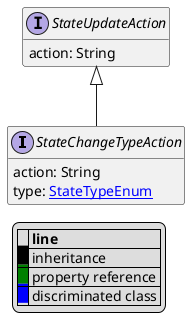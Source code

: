@startuml

hide empty fields
hide empty methods
legend
|= |= line |
|<back:black>   </back>| inheritance |
|<back:green>   </back>| property reference |
|<back:blue>   </back>| discriminated class |
endlegend
interface StateChangeTypeAction [[StateChangeTypeAction.svg]] extends StateUpdateAction {
    action: String
    type: [[StateTypeEnum.svg StateTypeEnum]]
}
interface StateUpdateAction [[StateUpdateAction.svg]]  {
    action: String
}





@enduml
